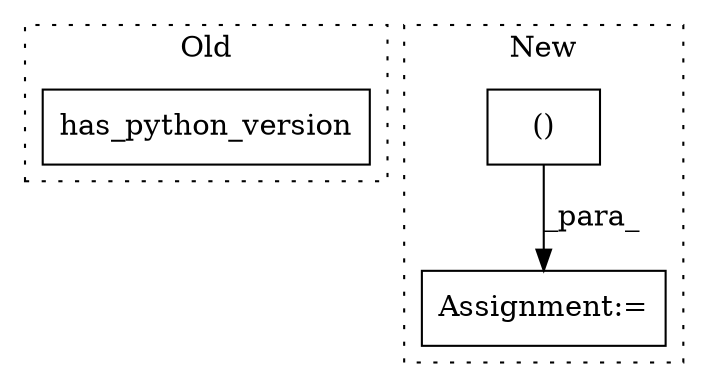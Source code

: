 digraph G {
subgraph cluster0 {
1 [label="has_python_version" a="32" s="7129,7152" l="19,1" shape="box"];
label = "Old";
style="dotted";
}
subgraph cluster1 {
2 [label="()" a="106" s="7785" l="73" shape="box"];
3 [label="Assignment:=" a="7" s="7778" l="7" shape="box"];
label = "New";
style="dotted";
}
2 -> 3 [label="_para_"];
}
